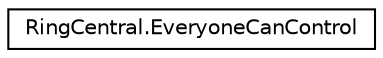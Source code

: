 digraph "Graphical Class Hierarchy"
{
 // LATEX_PDF_SIZE
  edge [fontname="Helvetica",fontsize="10",labelfontname="Helvetica",labelfontsize="10"];
  node [fontname="Helvetica",fontsize="10",shape=record];
  rankdir="LR";
  Node0 [label="RingCentral.EveryoneCanControl",height=0.2,width=0.4,color="black", fillcolor="white", style="filled",URL="$classRingCentral_1_1EveryoneCanControl.html",tooltip="Controls whether participants can start and pause recording"];
}
